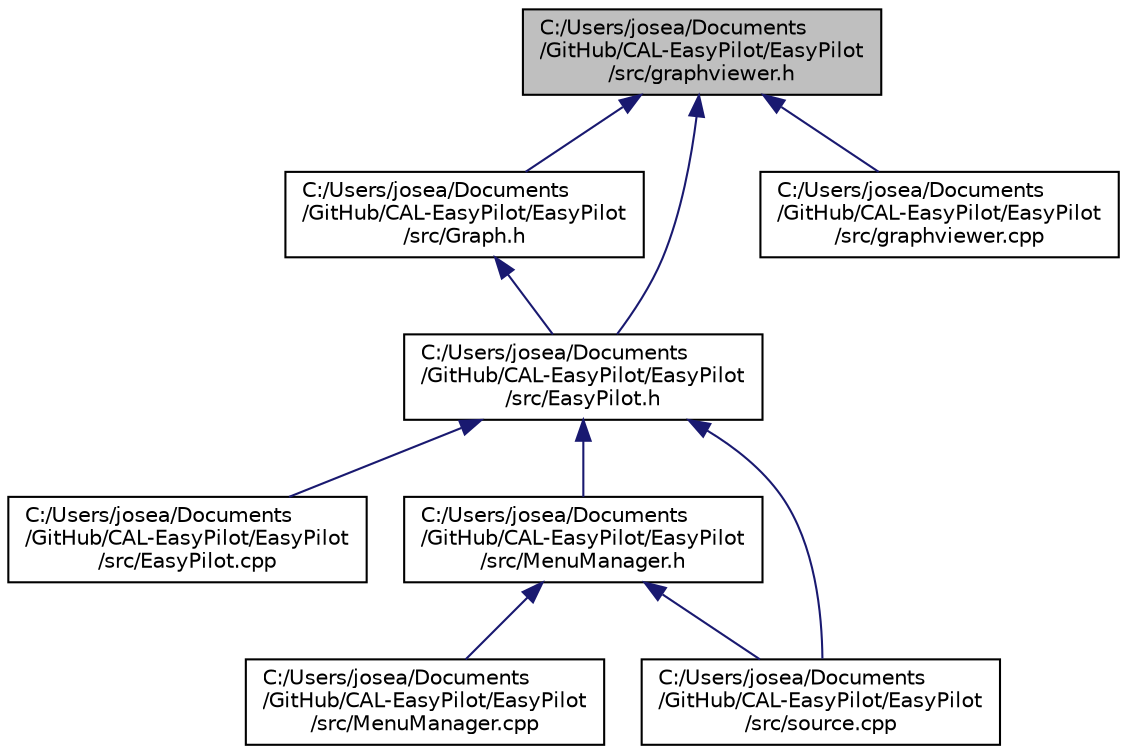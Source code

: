 digraph "C:/Users/josea/Documents/GitHub/CAL-EasyPilot/EasyPilot/src/graphviewer.h"
{
  edge [fontname="Helvetica",fontsize="10",labelfontname="Helvetica",labelfontsize="10"];
  node [fontname="Helvetica",fontsize="10",shape=record];
  Node1 [label="C:/Users/josea/Documents\l/GitHub/CAL-EasyPilot/EasyPilot\l/src/graphviewer.h",height=0.2,width=0.4,color="black", fillcolor="grey75", style="filled", fontcolor="black"];
  Node1 -> Node2 [dir="back",color="midnightblue",fontsize="10",style="solid",fontname="Helvetica"];
  Node2 [label="C:/Users/josea/Documents\l/GitHub/CAL-EasyPilot/EasyPilot\l/src/Graph.h",height=0.2,width=0.4,color="black", fillcolor="white", style="filled",URL="$_graph_8h.html"];
  Node2 -> Node3 [dir="back",color="midnightblue",fontsize="10",style="solid",fontname="Helvetica"];
  Node3 [label="C:/Users/josea/Documents\l/GitHub/CAL-EasyPilot/EasyPilot\l/src/EasyPilot.h",height=0.2,width=0.4,color="black", fillcolor="white", style="filled",URL="$_easy_pilot_8h.html"];
  Node3 -> Node4 [dir="back",color="midnightblue",fontsize="10",style="solid",fontname="Helvetica"];
  Node4 [label="C:/Users/josea/Documents\l/GitHub/CAL-EasyPilot/EasyPilot\l/src/EasyPilot.cpp",height=0.2,width=0.4,color="black", fillcolor="white", style="filled",URL="$_easy_pilot_8cpp.html"];
  Node3 -> Node5 [dir="back",color="midnightblue",fontsize="10",style="solid",fontname="Helvetica"];
  Node5 [label="C:/Users/josea/Documents\l/GitHub/CAL-EasyPilot/EasyPilot\l/src/MenuManager.h",height=0.2,width=0.4,color="black", fillcolor="white", style="filled",URL="$_menu_manager_8h.html"];
  Node5 -> Node6 [dir="back",color="midnightblue",fontsize="10",style="solid",fontname="Helvetica"];
  Node6 [label="C:/Users/josea/Documents\l/GitHub/CAL-EasyPilot/EasyPilot\l/src/MenuManager.cpp",height=0.2,width=0.4,color="black", fillcolor="white", style="filled",URL="$_menu_manager_8cpp.html"];
  Node5 -> Node7 [dir="back",color="midnightblue",fontsize="10",style="solid",fontname="Helvetica"];
  Node7 [label="C:/Users/josea/Documents\l/GitHub/CAL-EasyPilot/EasyPilot\l/src/source.cpp",height=0.2,width=0.4,color="black", fillcolor="white", style="filled",URL="$source_8cpp.html"];
  Node3 -> Node7 [dir="back",color="midnightblue",fontsize="10",style="solid",fontname="Helvetica"];
  Node1 -> Node3 [dir="back",color="midnightblue",fontsize="10",style="solid",fontname="Helvetica"];
  Node1 -> Node8 [dir="back",color="midnightblue",fontsize="10",style="solid",fontname="Helvetica"];
  Node8 [label="C:/Users/josea/Documents\l/GitHub/CAL-EasyPilot/EasyPilot\l/src/graphviewer.cpp",height=0.2,width=0.4,color="black", fillcolor="white", style="filled",URL="$graphviewer_8cpp.html"];
}
